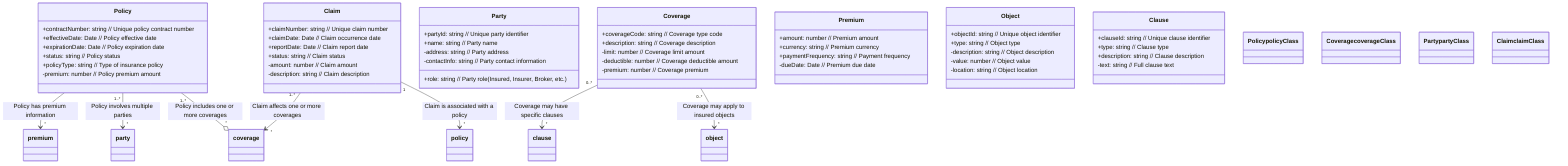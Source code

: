 classDiagram

    %% Domain Model: WIA Test Model Updated
    %% Version: 1.0.0
    %% Generated: 2025-06-24T16:20:27.746Z
    %% Based on SIVI AFD 2.0

    class Policy {
        +contractNumber: string // Unique policy contract number
        +effectiveDate: Date // Policy effective date
        +expirationDate: Date // Policy expiration date
        +status: string // Policy status
        +policyType: string // Type of insurance policy
        -premium: number // Policy premium amount
    }

    class Coverage {
        +coverageCode: string // Coverage type code
        +description: string // Coverage description
        -limit: number // Coverage limit amount
        -deductible: number // Coverage deductible amount
        -premium: number // Coverage premium
    }

    class Party {
        +partyId: string // Unique party identifier
        +role: string // Party role (Insured, Insurer, Broker, etc.)
        +name: string // Party name
        -address: string // Party address
        -contactInfo: string // Party contact information
    }

    class Claim {
        +claimNumber: string // Unique claim number
        +claimDate: Date // Claim occurrence date
        +reportDate: Date // Claim report date
        +status: string // Claim status
        -amount: number // Claim amount
        -description: string // Claim description
    }

    class Premium {
        +amount: number // Premium amount
        +currency: string // Premium currency
        +paymentFrequency: string // Payment frequency
        -dueDate: Date // Premium due date
    }

    class Object {
        +objectId: string // Unique object identifier
        +type: string // Object type
        -description: string // Object description
        -value: number // Object value
        -location: string // Object location
    }

    class Clause {
        +clauseId: string // Unique clause identifier
        +type: string // Clause type
        +description: string // Clause description
        -text: string // Full clause text
    }

    Policy "1..*" --o "*" coverage : Policy includes one or more coverages
    Policy "1..*" --> "*" party : Policy involves multiple parties
    Policy "1" --> "*" premium : Policy has premium information
    Coverage "0..*" --> "*" object : Coverage may apply to insured objects
    Coverage "0..*" --> "*" clause : Coverage may have specific clauses
    Claim "1" --> "*" policy : Claim is associated with a policy
    Claim "1..*" --> "*" coverage : Claim affects one or more coverages

    %% Styling for SIVI AFD entities
    classDef policyClass fill:#e1f5fe,stroke:#01579b,stroke-width:2px
    classDef coverageClass fill:#f3e5f5,stroke:#4a148c,stroke-width:2px
    classDef partyClass fill:#e8f5e8,stroke:#1b5e20,stroke-width:2px
    classDef claimClass fill:#fff3e0,stroke:#e65100,stroke-width:2px

    class Policy policyClass
    class Coverage coverageClass
    class Party partyClass
    class Claim claimClass